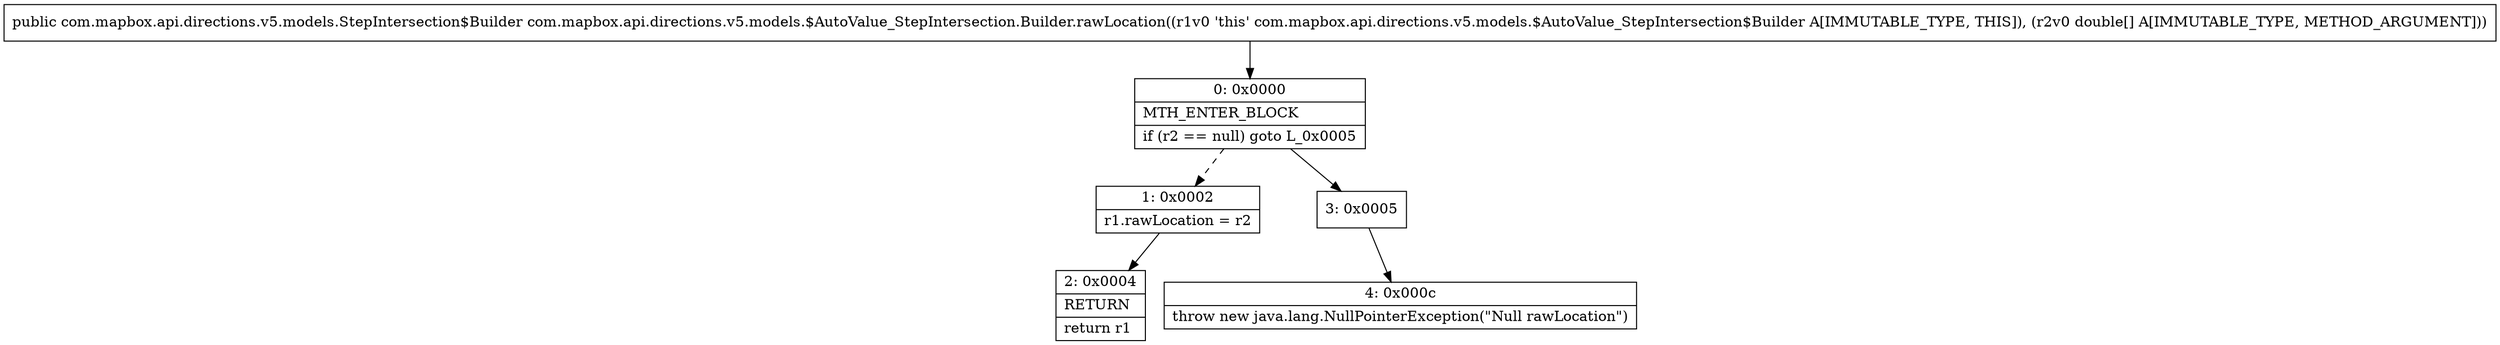 digraph "CFG forcom.mapbox.api.directions.v5.models.$AutoValue_StepIntersection.Builder.rawLocation([D)Lcom\/mapbox\/api\/directions\/v5\/models\/StepIntersection$Builder;" {
Node_0 [shape=record,label="{0\:\ 0x0000|MTH_ENTER_BLOCK\l|if (r2 == null) goto L_0x0005\l}"];
Node_1 [shape=record,label="{1\:\ 0x0002|r1.rawLocation = r2\l}"];
Node_2 [shape=record,label="{2\:\ 0x0004|RETURN\l|return r1\l}"];
Node_3 [shape=record,label="{3\:\ 0x0005}"];
Node_4 [shape=record,label="{4\:\ 0x000c|throw new java.lang.NullPointerException(\"Null rawLocation\")\l}"];
MethodNode[shape=record,label="{public com.mapbox.api.directions.v5.models.StepIntersection$Builder com.mapbox.api.directions.v5.models.$AutoValue_StepIntersection.Builder.rawLocation((r1v0 'this' com.mapbox.api.directions.v5.models.$AutoValue_StepIntersection$Builder A[IMMUTABLE_TYPE, THIS]), (r2v0 double[] A[IMMUTABLE_TYPE, METHOD_ARGUMENT])) }"];
MethodNode -> Node_0;
Node_0 -> Node_1[style=dashed];
Node_0 -> Node_3;
Node_1 -> Node_2;
Node_3 -> Node_4;
}

